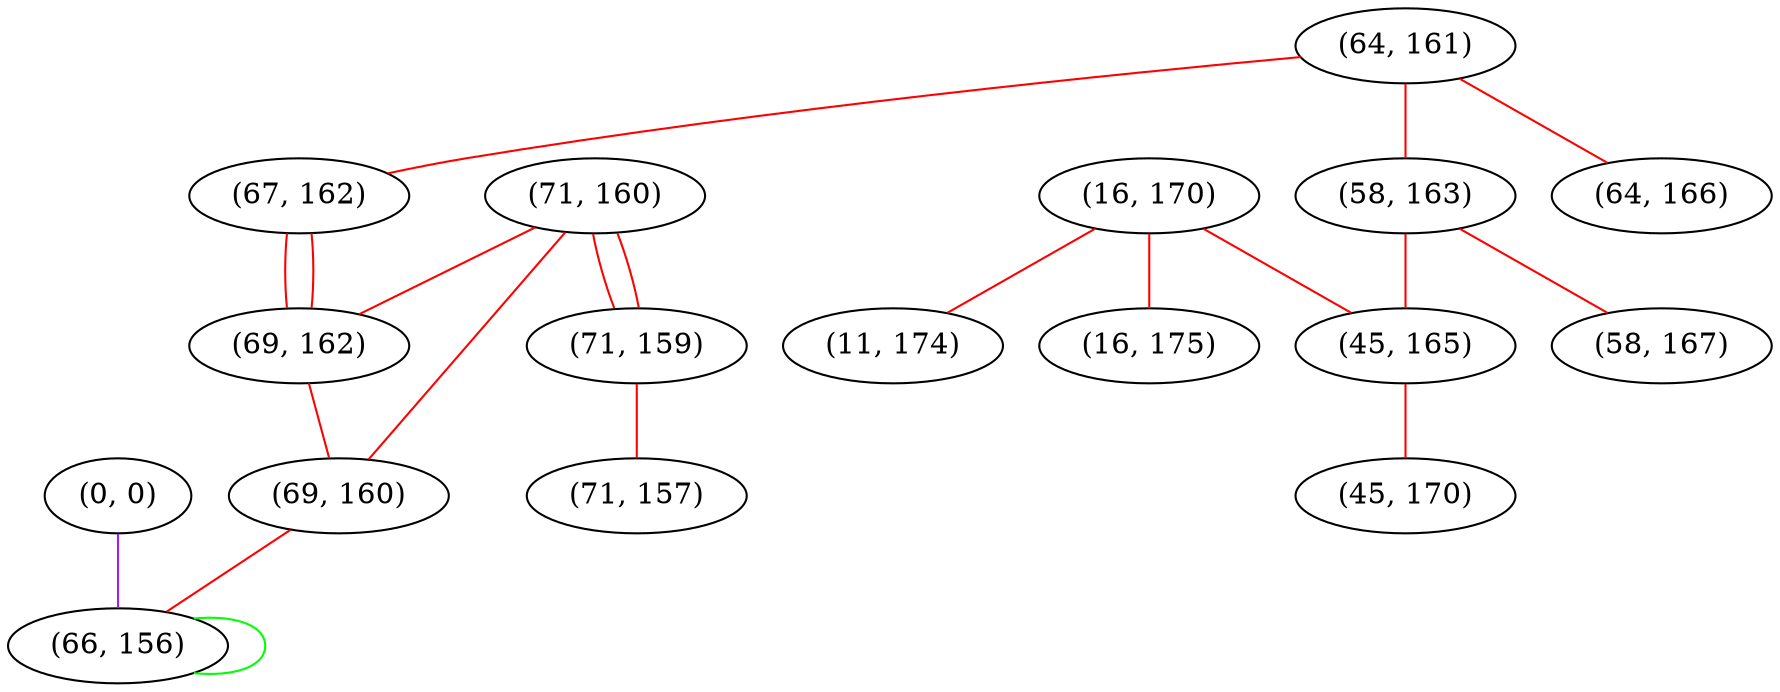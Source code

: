 graph "" {
"(64, 161)";
"(67, 162)";
"(0, 0)";
"(71, 160)";
"(16, 170)";
"(69, 162)";
"(58, 163)";
"(45, 165)";
"(64, 166)";
"(11, 174)";
"(71, 159)";
"(16, 175)";
"(58, 167)";
"(71, 157)";
"(45, 170)";
"(69, 160)";
"(66, 156)";
"(64, 161)" -- "(64, 166)"  [color=red, key=0, weight=1];
"(64, 161)" -- "(67, 162)"  [color=red, key=0, weight=1];
"(64, 161)" -- "(58, 163)"  [color=red, key=0, weight=1];
"(67, 162)" -- "(69, 162)"  [color=red, key=0, weight=1];
"(67, 162)" -- "(69, 162)"  [color=red, key=1, weight=1];
"(0, 0)" -- "(66, 156)"  [color=purple, key=0, weight=4];
"(71, 160)" -- "(69, 162)"  [color=red, key=0, weight=1];
"(71, 160)" -- "(71, 159)"  [color=red, key=0, weight=1];
"(71, 160)" -- "(71, 159)"  [color=red, key=1, weight=1];
"(71, 160)" -- "(69, 160)"  [color=red, key=0, weight=1];
"(16, 170)" -- "(16, 175)"  [color=red, key=0, weight=1];
"(16, 170)" -- "(11, 174)"  [color=red, key=0, weight=1];
"(16, 170)" -- "(45, 165)"  [color=red, key=0, weight=1];
"(69, 162)" -- "(69, 160)"  [color=red, key=0, weight=1];
"(58, 163)" -- "(58, 167)"  [color=red, key=0, weight=1];
"(58, 163)" -- "(45, 165)"  [color=red, key=0, weight=1];
"(45, 165)" -- "(45, 170)"  [color=red, key=0, weight=1];
"(71, 159)" -- "(71, 157)"  [color=red, key=0, weight=1];
"(69, 160)" -- "(66, 156)"  [color=red, key=0, weight=1];
"(66, 156)" -- "(66, 156)"  [color=green, key=0, weight=2];
}
